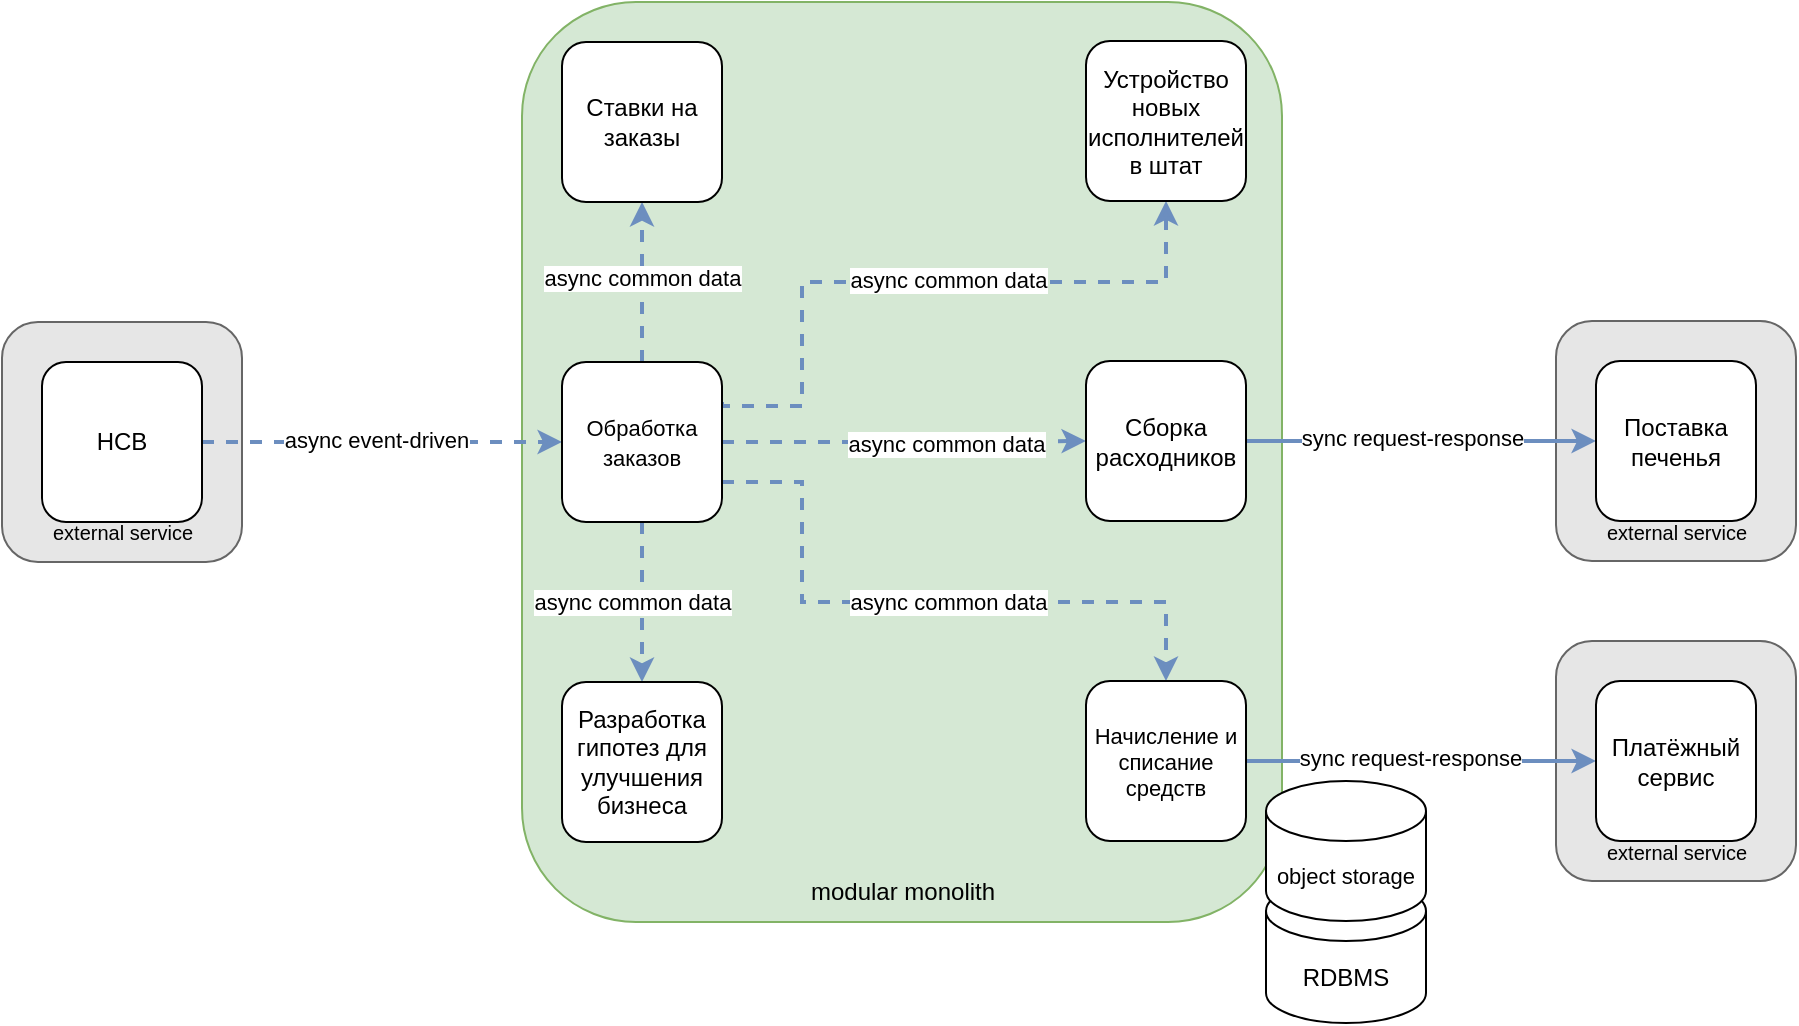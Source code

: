 <mxfile version="26.0.9">
  <diagram name="Page-1" id="cBATo5Cm4NL-kuj8FKrh">
    <mxGraphModel dx="1418" dy="828" grid="1" gridSize="10" guides="1" tooltips="1" connect="1" arrows="1" fold="1" page="1" pageScale="1" pageWidth="1169" pageHeight="827" math="0" shadow="0">
      <root>
        <mxCell id="0" />
        <mxCell id="1" parent="0" />
        <mxCell id="s1K6Ooow2zHiGBw2YVgX-20" value="" style="rounded=1;whiteSpace=wrap;html=1;fillColor=#E6E6E6;strokeColor=#666666;fontColor=#333333;" parent="1" vertex="1">
          <mxGeometry x="937" y="477.5" width="120" height="120" as="geometry" />
        </mxCell>
        <mxCell id="HG4AQly4a6IAlRrZUWF0-15" value="" style="rounded=1;whiteSpace=wrap;html=1;fillColor=#E6E6E6;strokeColor=#666666;fontColor=#333333;" parent="1" vertex="1">
          <mxGeometry x="160" y="318" width="120" height="120" as="geometry" />
        </mxCell>
        <mxCell id="s1K6Ooow2zHiGBw2YVgX-2" value="" style="rounded=1;whiteSpace=wrap;html=1;fillColor=#E6E6E6;strokeColor=#666666;fontColor=#333333;" parent="1" vertex="1">
          <mxGeometry x="937" y="317.5" width="120" height="120" as="geometry" />
        </mxCell>
        <mxCell id="s1K6Ooow2zHiGBw2YVgX-1" value="" style="rounded=1;whiteSpace=wrap;html=1;fillColor=#d5e8d4;strokeColor=#82b366;" parent="1" vertex="1">
          <mxGeometry x="420" y="158" width="380" height="460" as="geometry" />
        </mxCell>
        <mxCell id="s1K6Ooow2zHiGBw2YVgX-17" style="edgeStyle=orthogonalEdgeStyle;rounded=0;orthogonalLoop=1;jettySize=auto;html=1;exitX=1;exitY=0.5;exitDx=0;exitDy=0;entryX=0;entryY=0.5;entryDx=0;entryDy=0;strokeColor=#6c8ebf;strokeWidth=2;align=center;verticalAlign=middle;fontFamily=Helvetica;fontSize=11;fontColor=default;labelBackgroundColor=default;endArrow=classic;fillColor=#dae8fc;dashed=1;" parent="1" source="3Ri1xk0whOU93GiIezh3-3" target="KOd4zk1bxHOUvbGizJSH-2" edge="1">
          <mxGeometry relative="1" as="geometry" />
        </mxCell>
        <mxCell id="s1K6Ooow2zHiGBw2YVgX-18" value="async event-driven" style="edgeLabel;html=1;align=center;verticalAlign=middle;resizable=0;points=[];rounded=0;dashed=1;strokeColor=#6c8ebf;strokeWidth=2;fontFamily=Helvetica;fontSize=11;fontColor=default;labelBackgroundColor=default;fillColor=#dae8fc;" parent="s1K6Ooow2zHiGBw2YVgX-17" vertex="1" connectable="0">
          <mxGeometry x="-0.014" y="-1" relative="1" as="geometry">
            <mxPoint x="-2" y="-2" as="offset" />
          </mxGeometry>
        </mxCell>
        <mxCell id="s1K6Ooow2zHiGBw2YVgX-6" style="edgeStyle=orthogonalEdgeStyle;rounded=0;orthogonalLoop=1;jettySize=auto;html=1;entryX=0.5;entryY=1;entryDx=0;entryDy=0;fillColor=#dae8fc;strokeColor=#6c8ebf;strokeWidth=2;dashed=1;" parent="1" source="KOd4zk1bxHOUvbGizJSH-2" target="KOd4zk1bxHOUvbGizJSH-7" edge="1">
          <mxGeometry relative="1" as="geometry" />
        </mxCell>
        <mxCell id="s1K6Ooow2zHiGBw2YVgX-7" value="async common data" style="edgeLabel;html=1;align=center;verticalAlign=middle;resizable=0;points=[];" parent="s1K6Ooow2zHiGBw2YVgX-6" vertex="1" connectable="0">
          <mxGeometry relative="1" as="geometry">
            <mxPoint y="-2" as="offset" />
          </mxGeometry>
        </mxCell>
        <mxCell id="s1K6Ooow2zHiGBw2YVgX-8" style="edgeStyle=orthogonalEdgeStyle;rounded=0;orthogonalLoop=1;jettySize=auto;html=1;entryX=0;entryY=0.5;entryDx=0;entryDy=0;dashed=1;strokeColor=#6c8ebf;strokeWidth=2;align=center;verticalAlign=middle;fontFamily=Helvetica;fontSize=11;fontColor=default;labelBackgroundColor=default;endArrow=classic;fillColor=#dae8fc;" parent="1" source="KOd4zk1bxHOUvbGizJSH-2" target="KOd4zk1bxHOUvbGizJSH-3" edge="1">
          <mxGeometry relative="1" as="geometry" />
        </mxCell>
        <mxCell id="aQ3Tzy9IXnP48NQs5ABB-1" value="async common data" style="edgeLabel;html=1;align=center;verticalAlign=middle;resizable=0;points=[];" vertex="1" connectable="0" parent="s1K6Ooow2zHiGBw2YVgX-8">
          <mxGeometry x="0.152" y="-1" relative="1" as="geometry">
            <mxPoint x="7" as="offset" />
          </mxGeometry>
        </mxCell>
        <mxCell id="s1K6Ooow2zHiGBw2YVgX-9" style="edgeStyle=orthogonalEdgeStyle;rounded=0;orthogonalLoop=1;jettySize=auto;html=1;entryX=0.5;entryY=0;entryDx=0;entryDy=0;dashed=1;strokeColor=#6c8ebf;strokeWidth=2;align=center;verticalAlign=middle;fontFamily=Helvetica;fontSize=11;fontColor=default;labelBackgroundColor=default;endArrow=classic;fillColor=#dae8fc;" parent="1" source="KOd4zk1bxHOUvbGizJSH-2" target="KOd4zk1bxHOUvbGizJSH-5" edge="1">
          <mxGeometry relative="1" as="geometry" />
        </mxCell>
        <mxCell id="s1K6Ooow2zHiGBw2YVgX-10" value="async common data" style="edgeLabel;html=1;align=center;verticalAlign=middle;resizable=0;points=[];" parent="s1K6Ooow2zHiGBw2YVgX-9" vertex="1" connectable="0">
          <mxGeometry y="-5" relative="1" as="geometry">
            <mxPoint as="offset" />
          </mxGeometry>
        </mxCell>
        <mxCell id="s1K6Ooow2zHiGBw2YVgX-11" style="edgeStyle=orthogonalEdgeStyle;rounded=0;orthogonalLoop=1;jettySize=auto;html=1;entryX=0.5;entryY=1;entryDx=0;entryDy=0;dashed=1;strokeColor=#6c8ebf;strokeWidth=2;align=center;verticalAlign=middle;fontFamily=Helvetica;fontSize=11;fontColor=default;labelBackgroundColor=default;endArrow=classic;fillColor=#dae8fc;exitX=1;exitY=0.25;exitDx=0;exitDy=0;" parent="1" source="KOd4zk1bxHOUvbGizJSH-2" target="KOd4zk1bxHOUvbGizJSH-1" edge="1">
          <mxGeometry relative="1" as="geometry">
            <Array as="points">
              <mxPoint x="520" y="360" />
              <mxPoint x="560" y="360" />
              <mxPoint x="560" y="298" />
              <mxPoint x="742" y="298" />
            </Array>
          </mxGeometry>
        </mxCell>
        <mxCell id="s1K6Ooow2zHiGBw2YVgX-12" value="async common data" style="edgeLabel;html=1;align=center;verticalAlign=middle;resizable=0;points=[];" parent="s1K6Ooow2zHiGBw2YVgX-11" vertex="1" connectable="0">
          <mxGeometry x="0.05" y="2" relative="1" as="geometry">
            <mxPoint x="5" y="1" as="offset" />
          </mxGeometry>
        </mxCell>
        <mxCell id="s1K6Ooow2zHiGBw2YVgX-13" style="edgeStyle=orthogonalEdgeStyle;rounded=0;orthogonalLoop=1;jettySize=auto;html=1;entryX=0.5;entryY=0;entryDx=0;entryDy=0;dashed=1;strokeColor=#6c8ebf;strokeWidth=2;align=center;verticalAlign=middle;fontFamily=Helvetica;fontSize=11;fontColor=default;labelBackgroundColor=default;endArrow=classic;fillColor=#dae8fc;exitX=1;exitY=0.75;exitDx=0;exitDy=0;" parent="1" source="KOd4zk1bxHOUvbGizJSH-2" target="KOd4zk1bxHOUvbGizJSH-4" edge="1">
          <mxGeometry relative="1" as="geometry">
            <Array as="points">
              <mxPoint x="560" y="398" />
              <mxPoint x="560" y="458" />
              <mxPoint x="742" y="458" />
            </Array>
          </mxGeometry>
        </mxCell>
        <mxCell id="s1K6Ooow2zHiGBw2YVgX-14" value="async common data" style="edgeLabel;html=1;align=center;verticalAlign=middle;resizable=0;points=[];" parent="s1K6Ooow2zHiGBw2YVgX-13" vertex="1" connectable="0">
          <mxGeometry x="0.075" y="3" relative="1" as="geometry">
            <mxPoint y="3" as="offset" />
          </mxGeometry>
        </mxCell>
        <mxCell id="KOd4zk1bxHOUvbGizJSH-2" value="&lt;span style=&quot;font-size: 11px;&quot;&gt;Обработка заказов&lt;/span&gt;" style="whiteSpace=wrap;html=1;aspect=fixed;rounded=1;strokeColor=default;align=center;verticalAlign=middle;fontFamily=Helvetica;fontSize=12;fontColor=default;fillColor=default;" parent="1" vertex="1">
          <mxGeometry x="440" y="338" width="80" height="80" as="geometry" />
        </mxCell>
        <mxCell id="s1K6Ooow2zHiGBw2YVgX-23" style="edgeStyle=orthogonalEdgeStyle;rounded=0;orthogonalLoop=1;jettySize=auto;html=1;entryX=0;entryY=0.5;entryDx=0;entryDy=0;strokeColor=#6c8ebf;strokeWidth=2;align=center;verticalAlign=middle;fontFamily=Helvetica;fontSize=11;fontColor=default;labelBackgroundColor=default;endArrow=classic;fillColor=#dae8fc;" parent="1" source="KOd4zk1bxHOUvbGizJSH-4" target="s1K6Ooow2zHiGBw2YVgX-21" edge="1">
          <mxGeometry relative="1" as="geometry" />
        </mxCell>
        <mxCell id="s1K6Ooow2zHiGBw2YVgX-28" value="sync request-response" style="edgeLabel;html=1;align=center;verticalAlign=middle;resizable=0;points=[];rounded=0;strokeColor=#6c8ebf;strokeWidth=2;fontFamily=Helvetica;fontSize=11;fontColor=default;labelBackgroundColor=default;fillColor=#dae8fc;" parent="s1K6Ooow2zHiGBw2YVgX-23" vertex="1" connectable="0">
          <mxGeometry x="-0.017" y="1" relative="1" as="geometry">
            <mxPoint x="-4" y="-1" as="offset" />
          </mxGeometry>
        </mxCell>
        <mxCell id="KOd4zk1bxHOUvbGizJSH-4" value="Начисление и списание средств" style="whiteSpace=wrap;html=1;aspect=fixed;rounded=1;strokeColor=default;align=center;verticalAlign=middle;fontFamily=Helvetica;fontSize=11;fontColor=default;fillColor=default;" parent="1" vertex="1">
          <mxGeometry x="702" y="497.5" width="80" height="80" as="geometry" />
        </mxCell>
        <mxCell id="s1K6Ooow2zHiGBw2YVgX-15" style="edgeStyle=orthogonalEdgeStyle;rounded=0;orthogonalLoop=1;jettySize=auto;html=1;entryX=0;entryY=0.5;entryDx=0;entryDy=0;strokeColor=#6c8ebf;strokeWidth=2;align=center;verticalAlign=middle;fontFamily=Helvetica;fontSize=11;fontColor=default;labelBackgroundColor=default;endArrow=classic;fillColor=#dae8fc;" parent="1" source="KOd4zk1bxHOUvbGizJSH-3" target="zf6uA2M3LzU_gdplKOVO-2" edge="1">
          <mxGeometry relative="1" as="geometry" />
        </mxCell>
        <mxCell id="s1K6Ooow2zHiGBw2YVgX-16" value="sync request-response" style="edgeLabel;html=1;align=center;verticalAlign=middle;resizable=0;points=[];rounded=0;strokeColor=#6c8ebf;strokeWidth=2;fontFamily=Helvetica;fontSize=11;fontColor=default;labelBackgroundColor=default;fillColor=#dae8fc;" parent="s1K6Ooow2zHiGBw2YVgX-15" vertex="1" connectable="0">
          <mxGeometry y="1" relative="1" as="geometry">
            <mxPoint x="-5" y="-1" as="offset" />
          </mxGeometry>
        </mxCell>
        <mxCell id="KOd4zk1bxHOUvbGizJSH-3" value="Сборка расходников" style="whiteSpace=wrap;html=1;aspect=fixed;rounded=1;strokeColor=default;align=center;verticalAlign=middle;fontFamily=Helvetica;fontSize=12;fontColor=default;fillColor=default;" parent="1" vertex="1">
          <mxGeometry x="702" y="337.5" width="80" height="80" as="geometry" />
        </mxCell>
        <mxCell id="KOd4zk1bxHOUvbGizJSH-5" value="Р&lt;span style=&quot;background-color: transparent; color: light-dark(rgb(0, 0, 0), rgb(255, 255, 255));&quot;&gt;азработка гипотез для улучшения бизнеса&lt;/span&gt;" style="whiteSpace=wrap;html=1;aspect=fixed;rounded=1;strokeColor=default;align=center;verticalAlign=middle;fontFamily=Helvetica;fontSize=12;fontColor=default;fillColor=default;" parent="1" vertex="1">
          <mxGeometry x="440" y="498" width="80" height="80" as="geometry" />
        </mxCell>
        <mxCell id="KOd4zk1bxHOUvbGizJSH-1" value="Устройство новых исполнителей в штат" style="whiteSpace=wrap;html=1;aspect=fixed;rounded=1;" parent="1" vertex="1">
          <mxGeometry x="702" y="177.5" width="80" height="80" as="geometry" />
        </mxCell>
        <mxCell id="KOd4zk1bxHOUvbGizJSH-7" value="Ставки на заказы" style="whiteSpace=wrap;html=1;aspect=fixed;rounded=1;" parent="1" vertex="1">
          <mxGeometry x="440" y="178" width="80" height="80" as="geometry" />
        </mxCell>
        <mxCell id="zf6uA2M3LzU_gdplKOVO-2" value="Поставка печенья" style="whiteSpace=wrap;html=1;aspect=fixed;rounded=1;strokeColor=default;align=center;verticalAlign=middle;fontFamily=Helvetica;fontSize=12;fontColor=default;fillColor=default;" parent="1" vertex="1">
          <mxGeometry x="957" y="337.5" width="80" height="80" as="geometry" />
        </mxCell>
        <mxCell id="3Ri1xk0whOU93GiIezh3-3" value="HCB" style="whiteSpace=wrap;html=1;aspect=fixed;rounded=1;" parent="1" vertex="1">
          <mxGeometry x="180" y="338" width="80" height="80" as="geometry" />
        </mxCell>
        <mxCell id="fMWMXKsyIat3dE0SFgxR-6" value="external service" style="text;html=1;align=center;verticalAlign=middle;resizable=0;points=[];autosize=1;strokeColor=none;fillColor=none;fontSize=10;" parent="1" vertex="1">
          <mxGeometry x="175" y="408" width="90" height="30" as="geometry" />
        </mxCell>
        <mxCell id="fMWMXKsyIat3dE0SFgxR-10" value="modular monolith" style="text;html=1;align=center;verticalAlign=middle;resizable=0;points=[];autosize=1;strokeColor=none;fillColor=none;fontSize=12;" parent="1" vertex="1">
          <mxGeometry x="550" y="588" width="120" height="30" as="geometry" />
        </mxCell>
        <mxCell id="fMWMXKsyIat3dE0SFgxR-17" value="&lt;font style=&quot;font-size: 12px;&quot;&gt;RDBMS&lt;/font&gt;" style="shape=cylinder3;whiteSpace=wrap;html=1;boundedLbl=1;backgroundOutline=1;size=15;fontSize=10;" parent="1" vertex="1">
          <mxGeometry x="792" y="597.5" width="80" height="71" as="geometry" />
        </mxCell>
        <mxCell id="fMWMXKsyIat3dE0SFgxR-18" value="&lt;font style=&quot;font-size: 11px;&quot;&gt;object storage&lt;/font&gt;" style="shape=cylinder3;whiteSpace=wrap;html=1;boundedLbl=1;backgroundOutline=1;size=15;fontSize=8;" parent="1" vertex="1">
          <mxGeometry x="792" y="547.5" width="80" height="70" as="geometry" />
        </mxCell>
        <mxCell id="s1K6Ooow2zHiGBw2YVgX-19" value="external service" style="text;html=1;align=center;verticalAlign=middle;resizable=0;points=[];autosize=1;strokeColor=none;fillColor=none;fontSize=10;" parent="1" vertex="1">
          <mxGeometry x="952" y="407.5" width="90" height="30" as="geometry" />
        </mxCell>
        <mxCell id="s1K6Ooow2zHiGBw2YVgX-21" value="Платёжный сервис" style="whiteSpace=wrap;html=1;aspect=fixed;rounded=1;strokeColor=default;align=center;verticalAlign=middle;fontFamily=Helvetica;fontSize=12;fontColor=default;fillColor=default;" parent="1" vertex="1">
          <mxGeometry x="957" y="497.5" width="80" height="80" as="geometry" />
        </mxCell>
        <mxCell id="s1K6Ooow2zHiGBw2YVgX-22" value="external service" style="text;html=1;align=center;verticalAlign=middle;resizable=0;points=[];autosize=1;strokeColor=none;fillColor=none;fontSize=10;" parent="1" vertex="1">
          <mxGeometry x="952" y="567.5" width="90" height="30" as="geometry" />
        </mxCell>
      </root>
    </mxGraphModel>
  </diagram>
</mxfile>

